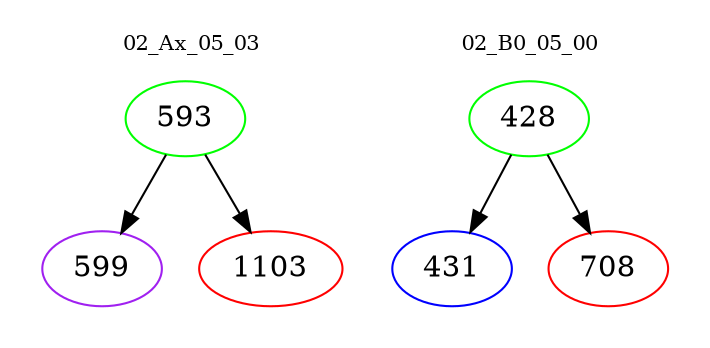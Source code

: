 digraph{
subgraph cluster_0 {
color = white
label = "02_Ax_05_03";
fontsize=10;
T0_593 [label="593", color="green"]
T0_593 -> T0_599 [color="black"]
T0_599 [label="599", color="purple"]
T0_593 -> T0_1103 [color="black"]
T0_1103 [label="1103", color="red"]
}
subgraph cluster_1 {
color = white
label = "02_B0_05_00";
fontsize=10;
T1_428 [label="428", color="green"]
T1_428 -> T1_431 [color="black"]
T1_431 [label="431", color="blue"]
T1_428 -> T1_708 [color="black"]
T1_708 [label="708", color="red"]
}
}
